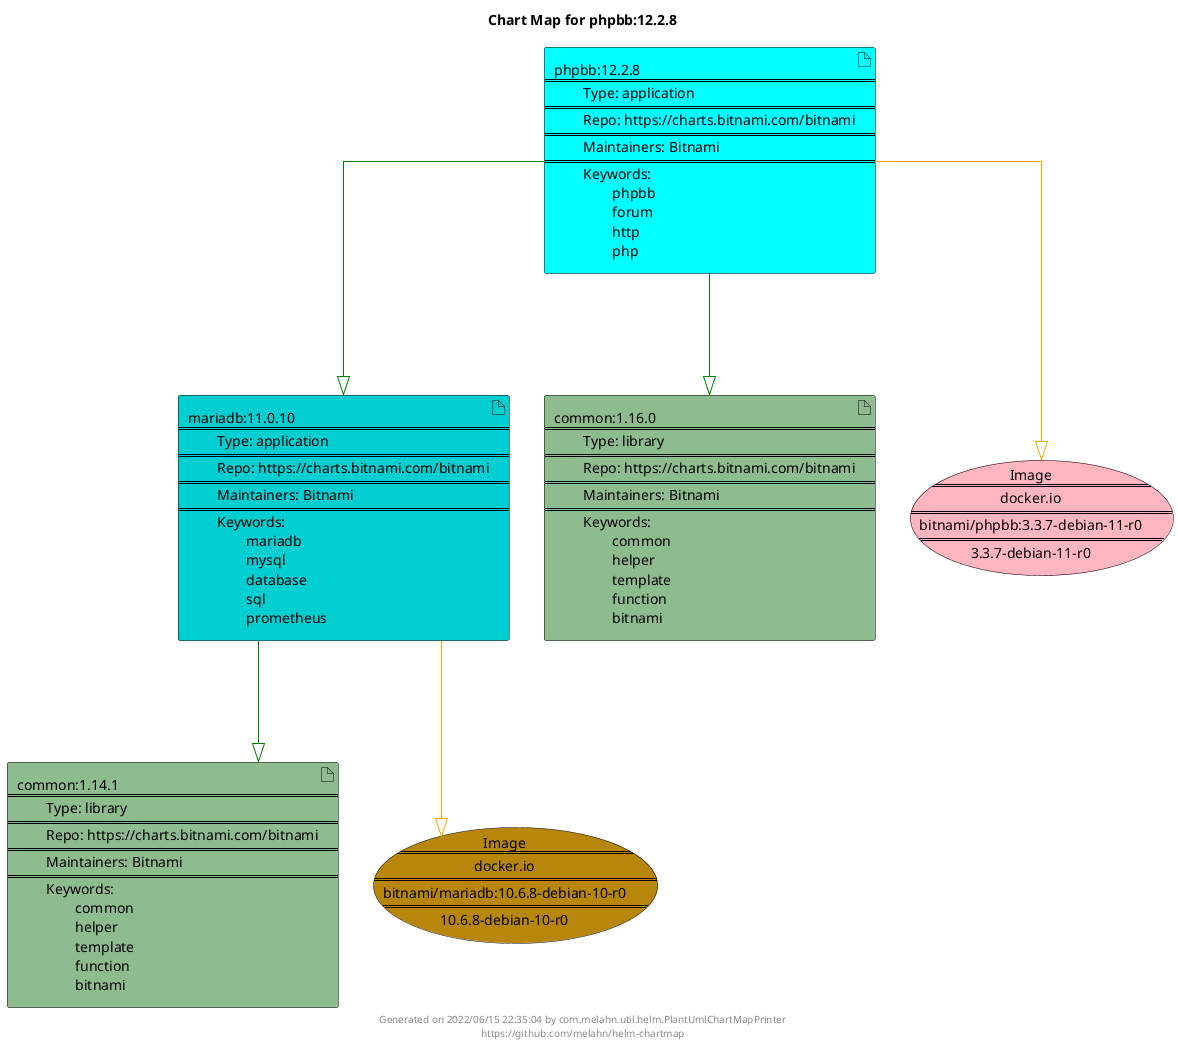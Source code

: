 @startuml
skinparam linetype ortho
skinparam backgroundColor white
skinparam usecaseBorderColor black
skinparam usecaseArrowColor LightSlateGray
skinparam artifactBorderColor black
skinparam artifactArrowColor LightSlateGray

title Chart Map for phpbb:12.2.8

'There are 4 referenced Helm Charts
artifact "mariadb:11.0.10\n====\n\tType: application\n====\n\tRepo: https://charts.bitnami.com/bitnami\n====\n\tMaintainers: Bitnami\n====\n\tKeywords: \n\t\tmariadb\n\t\tmysql\n\t\tdatabase\n\t\tsql\n\t\tprometheus" as mariadb_11_0_10 #DarkTurquoise
artifact "common:1.16.0\n====\n\tType: library\n====\n\tRepo: https://charts.bitnami.com/bitnami\n====\n\tMaintainers: Bitnami\n====\n\tKeywords: \n\t\tcommon\n\t\thelper\n\t\ttemplate\n\t\tfunction\n\t\tbitnami" as common_1_16_0 #DarkSeaGreen
artifact "common:1.14.1\n====\n\tType: library\n====\n\tRepo: https://charts.bitnami.com/bitnami\n====\n\tMaintainers: Bitnami\n====\n\tKeywords: \n\t\tcommon\n\t\thelper\n\t\ttemplate\n\t\tfunction\n\t\tbitnami" as common_1_14_1 #DarkSeaGreen
artifact "phpbb:12.2.8\n====\n\tType: application\n====\n\tRepo: https://charts.bitnami.com/bitnami\n====\n\tMaintainers: Bitnami\n====\n\tKeywords: \n\t\tphpbb\n\t\tforum\n\t\thttp\n\t\tphp" as phpbb_12_2_8 #Aqua

'There are 2 referenced Docker Images
usecase "Image\n====\ndocker.io\n====\nbitnami/mariadb:10.6.8-debian-10-r0\n====\n10.6.8-debian-10-r0" as docker_io_bitnami_mariadb_10_6_8_debian_10_r0 #DarkGoldenRod
usecase "Image\n====\ndocker.io\n====\nbitnami/phpbb:3.3.7-debian-11-r0\n====\n3.3.7-debian-11-r0" as docker_io_bitnami_phpbb_3_3_7_debian_11_r0 #LightPink

'Chart Dependencies
phpbb_12_2_8--[#green]-|>mariadb_11_0_10
mariadb_11_0_10--[#green]-|>common_1_14_1
phpbb_12_2_8--[#green]-|>common_1_16_0
mariadb_11_0_10--[#orange]-|>docker_io_bitnami_mariadb_10_6_8_debian_10_r0
phpbb_12_2_8--[#orange]-|>docker_io_bitnami_phpbb_3_3_7_debian_11_r0

center footer Generated on 2022/06/15 22:35:04 by com.melahn.util.helm.PlantUmlChartMapPrinter\nhttps://github.com/melahn/helm-chartmap
@enduml
